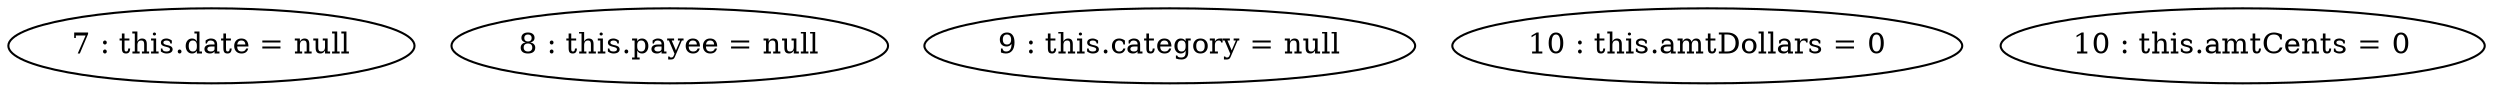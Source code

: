 digraph G {
"7 : this.date = null"
"8 : this.payee = null"
"9 : this.category = null"
"10 : this.amtDollars = 0"
"10 : this.amtCents = 0"
}